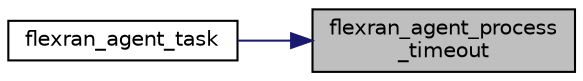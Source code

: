 digraph "flexran_agent_process_timeout"
{
 // LATEX_PDF_SIZE
  edge [fontname="Helvetica",fontsize="10",labelfontname="Helvetica",labelfontsize="10"];
  node [fontname="Helvetica",fontsize="10",shape=record];
  rankdir="RL";
  Node1 [label="flexran_agent_process\l_timeout",height=0.2,width=0.4,color="black", fillcolor="grey75", style="filled", fontcolor="black",tooltip=" "];
  Node1 -> Node2 [dir="back",color="midnightblue",fontsize="10",style="solid",fontname="Helvetica"];
  Node2 [label="flexran_agent_task",height=0.2,width=0.4,color="black", fillcolor="white", style="filled",URL="$flexran__agent_8h.html#a4bec5c4e696ce1160204ce896be351bd",tooltip=" "];
}
